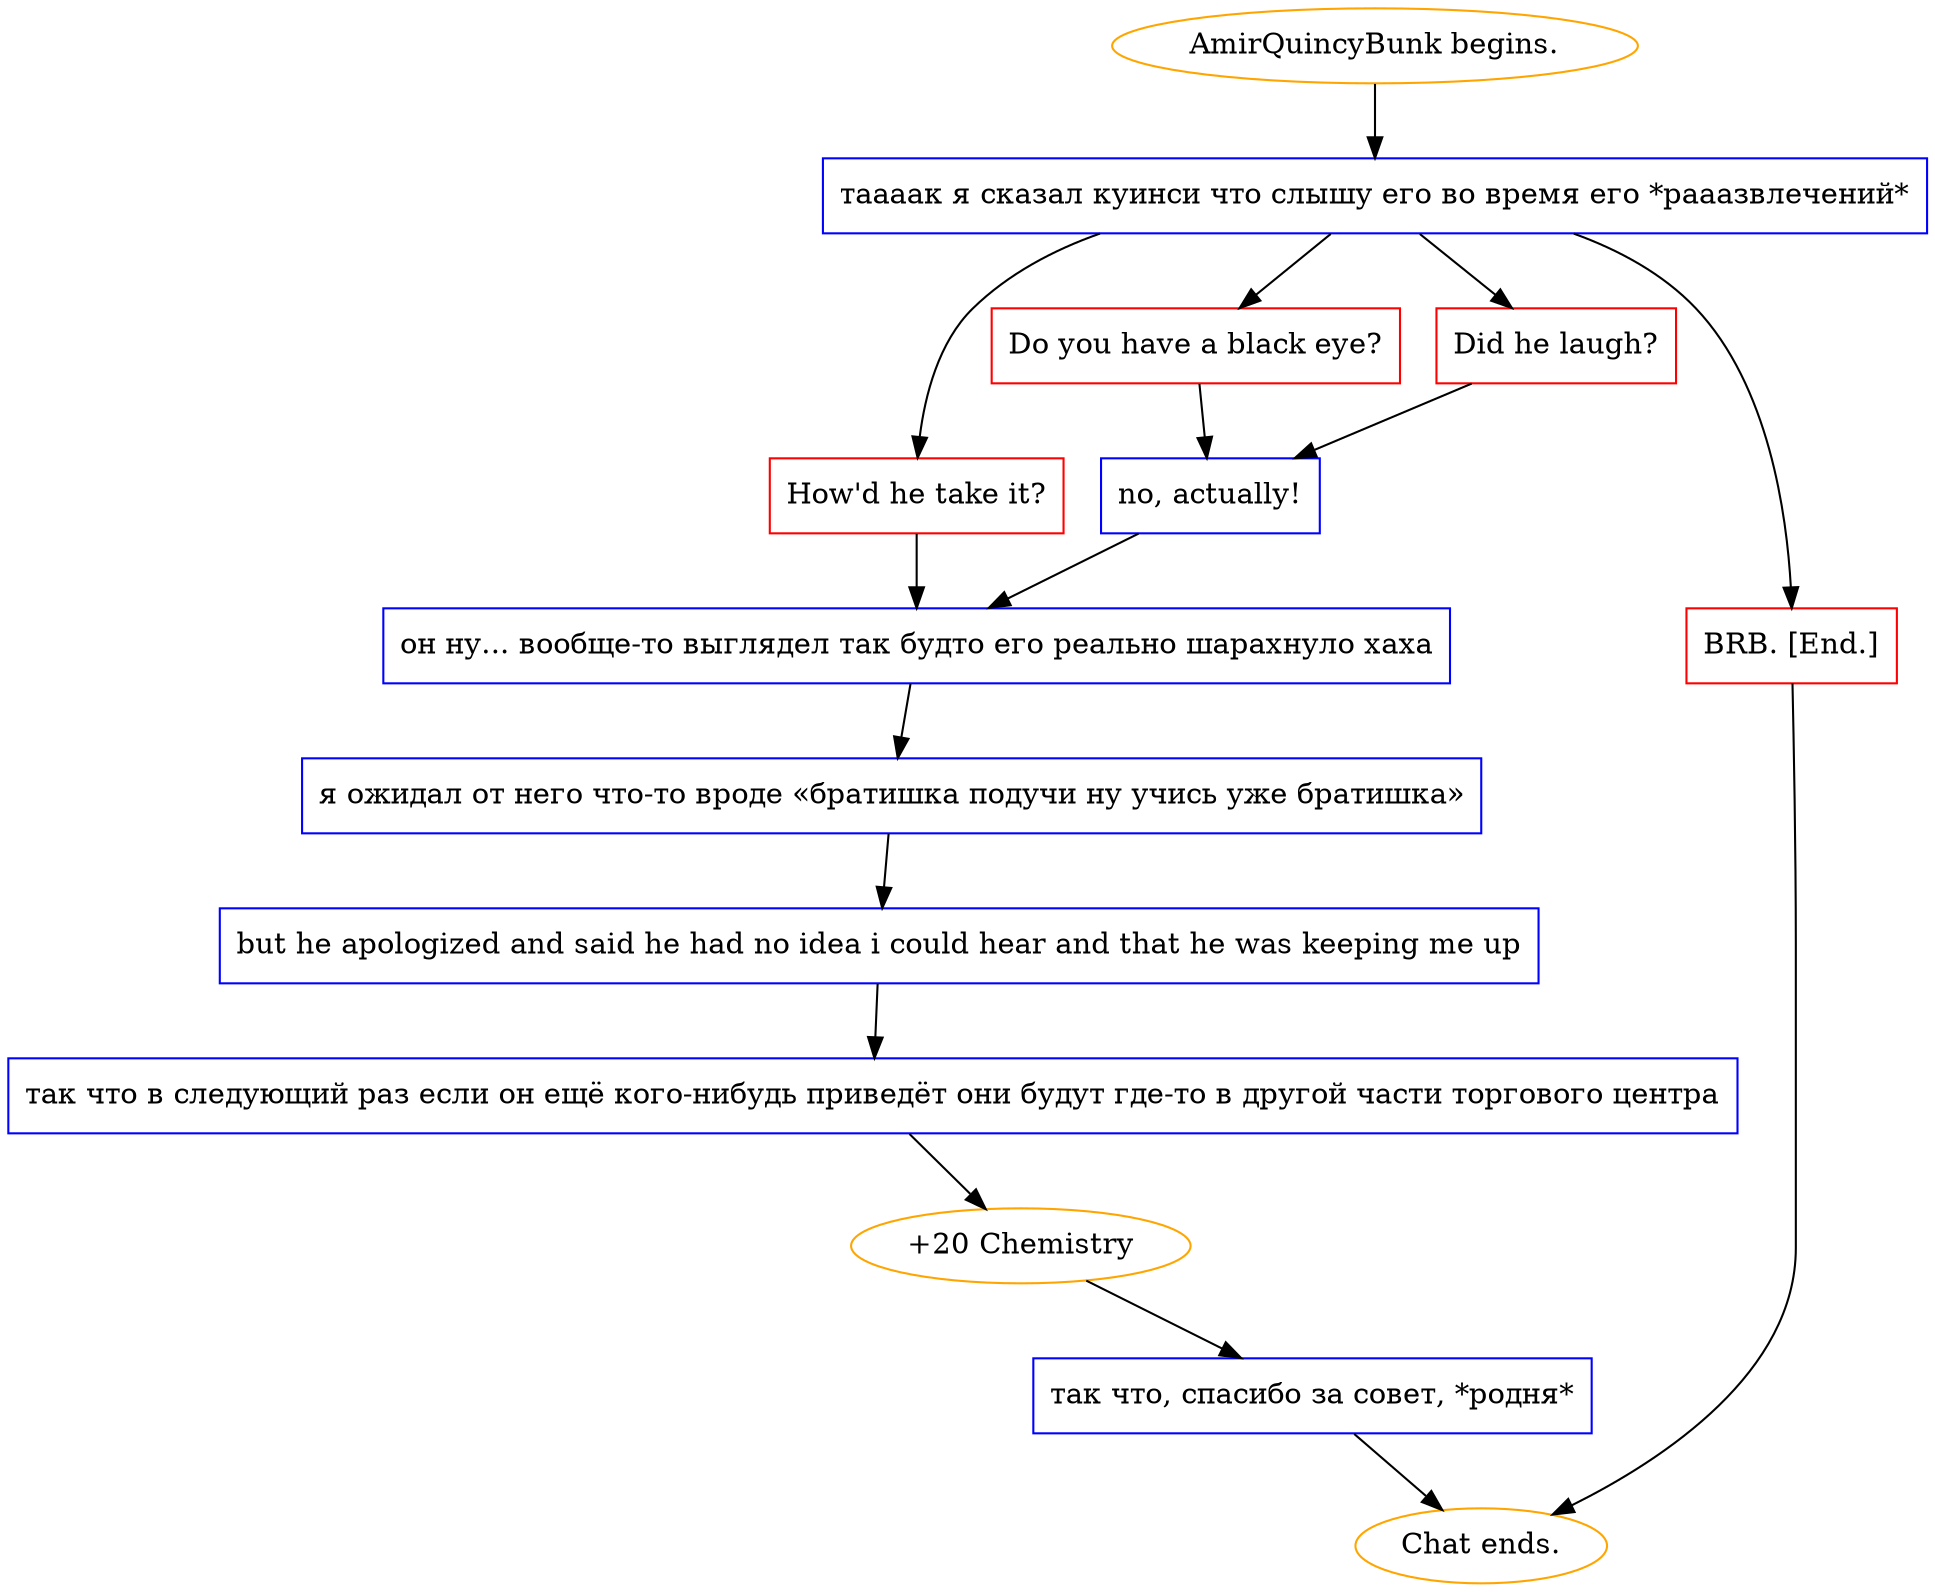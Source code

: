 digraph {
	"AmirQuincyBunk begins." [color=orange];
		"AmirQuincyBunk begins." -> j1562294923;
	j1562294923 [label="таааак я сказал куинси что слышу его во время его *рааазвлечений*",shape=box,color=blue];
		j1562294923 -> j3211547735;
		j1562294923 -> j2324110552;
		j1562294923 -> j1008317632;
		j1562294923 -> j2182225792;
	j3211547735 [label="How'd he take it?",shape=box,color=red];
		j3211547735 -> j827957458;
	j2324110552 [label="Do you have a black eye?",shape=box,color=red];
		j2324110552 -> j2861723582;
	j1008317632 [label="Did he laugh?",shape=box,color=red];
		j1008317632 -> j2861723582;
	j2182225792 [label="BRB. [End.]",shape=box,color=red];
		j2182225792 -> "Chat ends.";
	j827957458 [label="он ну... вообще-то выглядел так будто его реально шарахнуло хаха",shape=box,color=blue];
		j827957458 -> j1219220418;
	j2861723582 [label="no, actually!",shape=box,color=blue];
		j2861723582 -> j827957458;
	"Chat ends." [color=orange];
	j1219220418 [label="я ожидал от него что-то вроде «братишка подучи ну учись уже братишка»",shape=box,color=blue];
		j1219220418 -> j3245640253;
	j3245640253 [label="but he apologized and said he had no idea i could hear and that he was keeping me up",shape=box,color=blue];
		j3245640253 -> j864407273;
	j864407273 [label="так что в следующий раз если он ещё кого-нибудь приведёт они будут где-то в другой части торгового центра",shape=box,color=blue];
		j864407273 -> j3384794747;
	j3384794747 [label="+20 Chemistry",color=orange];
		j3384794747 -> j2087256062;
	j2087256062 [label="так что, спасибо за совет, *родня*",shape=box,color=blue];
		j2087256062 -> "Chat ends.";
}